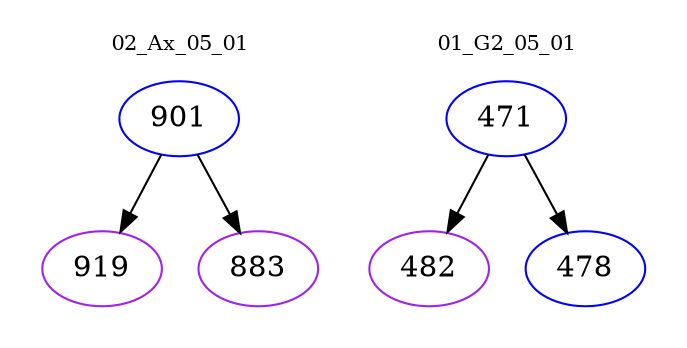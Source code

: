 digraph{
subgraph cluster_0 {
color = white
label = "02_Ax_05_01";
fontsize=10;
T0_901 [label="901", color="blue"]
T0_901 -> T0_919 [color="black"]
T0_919 [label="919", color="purple"]
T0_901 -> T0_883 [color="black"]
T0_883 [label="883", color="purple"]
}
subgraph cluster_1 {
color = white
label = "01_G2_05_01";
fontsize=10;
T1_471 [label="471", color="blue"]
T1_471 -> T1_482 [color="black"]
T1_482 [label="482", color="purple"]
T1_471 -> T1_478 [color="black"]
T1_478 [label="478", color="blue"]
}
}
